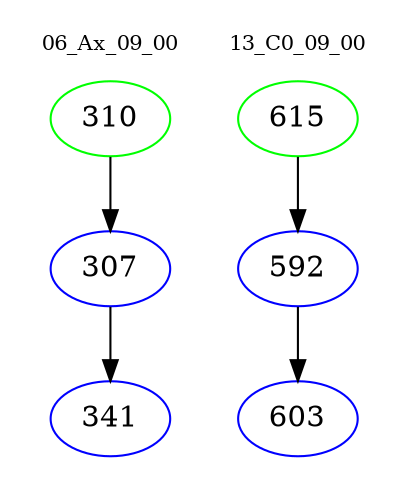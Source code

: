 digraph{
subgraph cluster_0 {
color = white
label = "06_Ax_09_00";
fontsize=10;
T0_310 [label="310", color="green"]
T0_310 -> T0_307 [color="black"]
T0_307 [label="307", color="blue"]
T0_307 -> T0_341 [color="black"]
T0_341 [label="341", color="blue"]
}
subgraph cluster_1 {
color = white
label = "13_C0_09_00";
fontsize=10;
T1_615 [label="615", color="green"]
T1_615 -> T1_592 [color="black"]
T1_592 [label="592", color="blue"]
T1_592 -> T1_603 [color="black"]
T1_603 [label="603", color="blue"]
}
}
